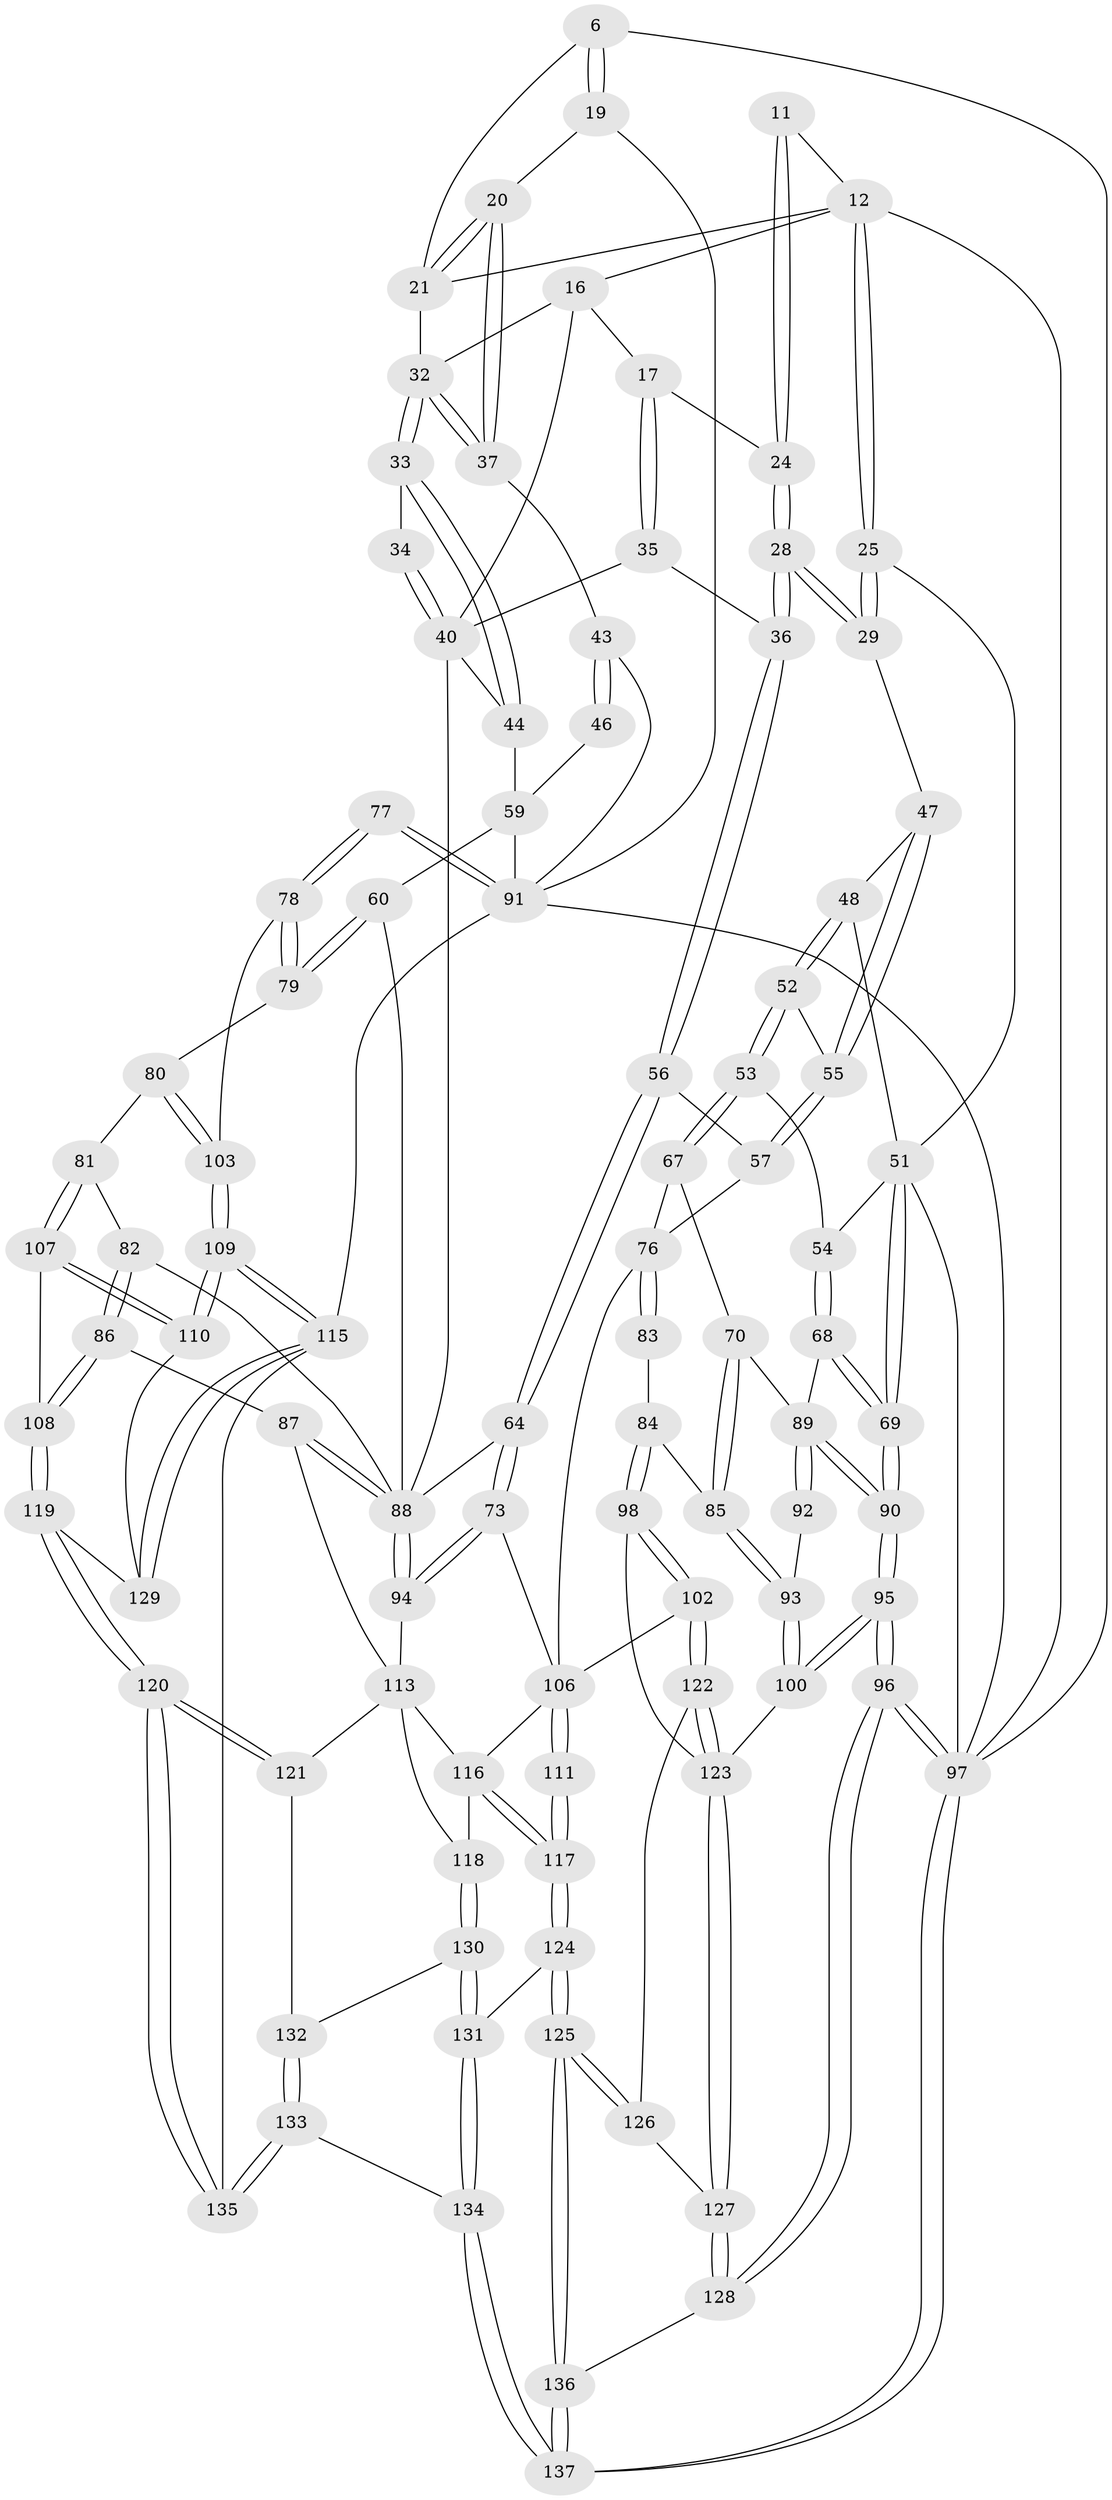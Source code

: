 // original degree distribution, {3: 0.014598540145985401, 6: 0.2116788321167883, 4: 0.23357664233576642, 5: 0.5401459854014599}
// Generated by graph-tools (version 1.1) at 2025/06/03/04/25 22:06:51]
// undirected, 95 vertices, 232 edges
graph export_dot {
graph [start="1"]
  node [color=gray90,style=filled];
  6 [pos="+0.9110119003120316+0.07519815970086427"];
  11 [pos="+0.3544888099561034+0.10277459738192456",super="+10"];
  12 [pos="+0.21275457407763537+0",super="+4+9"];
  16 [pos="+0.5531010749772153+0.18994969874243978",super="+15"];
  17 [pos="+0.5035377628512396+0.20753547709814904"];
  19 [pos="+0.9978559013537626+0.15259495189098826"];
  20 [pos="+0.9751893872070051+0.17203140128583544"];
  21 [pos="+0.8302324130098663+0.14465559614680404",super="+7+8"];
  24 [pos="+0.3770902804691772+0.18537948045904942",super="+18"];
  25 [pos="+0.1767566854614218+0.11472606552552247"];
  28 [pos="+0.35852666713821274+0.30548741802886326"];
  29 [pos="+0.3254893279962121+0.2989479446299784"];
  32 [pos="+0.8374379176027694+0.2539817501766227",super="+23+13"];
  33 [pos="+0.8331189144273383+0.2690960993243105"];
  34 [pos="+0.7072993630063767+0.261190865698198"];
  35 [pos="+0.4091189928624701+0.3208656436804786"];
  36 [pos="+0.3822349803962379+0.3216694976774489"];
  37 [pos="+0.9702016410849025+0.17719462141987688"];
  40 [pos="+0.643863313082096+0.35883215394388984",super="+39+30"];
  43 [pos="+0.9636140828690912+0.24354879373737395",super="+42"];
  44 [pos="+0.8437638434338695+0.3504359049008829"];
  46 [pos="+0.9078215519105975+0.3699696328251505"];
  47 [pos="+0.2583003584128042+0.33098952513999236"];
  48 [pos="+0.10875441163650222+0.291558443533602"];
  51 [pos="+0+0.4003762495053734",super="+27+49"];
  52 [pos="+0.12336964043691322+0.4328855451302354"];
  53 [pos="+0.10827721473791121+0.4566749232539622"];
  54 [pos="+0.08657073906942721+0.45720716224245816",super="+50"];
  55 [pos="+0.21711617935746189+0.38697848714238964"];
  56 [pos="+0.34516940915667105+0.5118878061841499"];
  57 [pos="+0.2656847924346261+0.5193387245595655"];
  59 [pos="+0.859514706784304+0.44326266458534413",super="+45"];
  60 [pos="+0.832090304065539+0.4994109161187354"];
  64 [pos="+0.3894538200000348+0.5651132258290453"];
  67 [pos="+0.16392599209921782+0.5309784690452114"];
  68 [pos="+0.04084402692826171+0.5203150460597078"];
  69 [pos="+0+0.5685087521378904"];
  70 [pos="+0.0917342982327482+0.5891981755351996"];
  73 [pos="+0.3826783107326503+0.6042568751606563"];
  76 [pos="+0.24309159254646365+0.6833898450823601",super="+65+66"];
  77 [pos="+1+0.6234992389847536"];
  78 [pos="+1+0.6342185322337165"];
  79 [pos="+0.8397077340465715+0.5157477216102274"];
  80 [pos="+0.8302547376788719+0.6317384435239157"];
  81 [pos="+0.7719899979125793+0.6723854659990622"];
  82 [pos="+0.7139346192877667+0.6344690962749275"];
  83 [pos="+0.1357802860397404+0.6541443592355923"];
  84 [pos="+0.12814173220889055+0.6573880935325698"];
  85 [pos="+0.11385557975353784+0.6531773627643074"];
  86 [pos="+0.588896028405789+0.7252597540012058"];
  87 [pos="+0.5852119669069287+0.7236466948474318"];
  88 [pos="+0.5733452858128264+0.707390225850379",super="+63+62+61"];
  89 [pos="+0+0.6091989854096022",super="+72+71"];
  90 [pos="+0+0.616484980212049"];
  91 [pos="+1+1",super="+22+58"];
  92 [pos="+0.05111895176889357+0.6511337790736191"];
  93 [pos="+0.05842584159664773+0.6715103355043829"];
  94 [pos="+0.45588388084835413+0.7015050216659352"];
  95 [pos="+0+0.8447557337901274"];
  96 [pos="+0+1"];
  97 [pos="+0+1",super="+2"];
  98 [pos="+0.13281650298647854+0.7687834183642145"];
  100 [pos="+0.016012661809790243+0.7651459083342426"];
  102 [pos="+0.1703914796513075+0.7809059477202267"];
  103 [pos="+0.9231931835920867+0.7036964024630755"];
  106 [pos="+0.3554796120019011+0.7282830704999628",super="+75+101"];
  107 [pos="+0.7562117089742771+0.782087848354404"];
  108 [pos="+0.6552006171620584+0.7852948857384194"];
  109 [pos="+0.8574356135534837+0.8490931029222447"];
  110 [pos="+0.8147438692809822+0.8242073695542386"];
  111 [pos="+0.2507053916125189+0.801122270468381"];
  113 [pos="+0.4825338822327638+0.830344919031518",super="+112+104"];
  115 [pos="+0.969766251959316+1",super="+114"];
  116 [pos="+0.37395864761609965+0.8101803306996906",super="+105"];
  117 [pos="+0.280691323717676+0.8403218202857944"];
  118 [pos="+0.41603855459284067+0.8420572255470591"];
  119 [pos="+0.625803555802176+0.9076159368998883"];
  120 [pos="+0.5784633965791656+0.9466279633033746"];
  121 [pos="+0.5147196726825988+0.8851542600230925"];
  122 [pos="+0.1696764813910495+0.7836442898840801"];
  123 [pos="+0.11139308864962297+0.9112774082994672",super="+99"];
  124 [pos="+0.2796822172835831+0.9051901769683248"];
  125 [pos="+0.2682115097191403+0.9160949002238891"];
  126 [pos="+0.1806220123922488+0.8952194559930408"];
  127 [pos="+0.11084778221085097+0.9193052940592049"];
  128 [pos="+0.10988352925261743+0.9212257786930272"];
  129 [pos="+0.6654103309044324+0.9202781017846948"];
  130 [pos="+0.4020770937964849+0.9124842614877351"];
  131 [pos="+0.3127745226808524+0.920570979836091"];
  132 [pos="+0.4216539418019163+0.9337037722840873"];
  133 [pos="+0.4846595114592185+1"];
  134 [pos="+0.47582797380207464+1"];
  135 [pos="+0.518918349556027+1"];
  136 [pos="+0.22437077735792618+0.9986195114117612"];
  137 [pos="+0.2120867605728235+1"];
  6 -- 19;
  6 -- 19;
  6 -- 97;
  6 -- 21;
  11 -- 12 [weight=2];
  11 -- 24 [weight=2];
  11 -- 24;
  12 -- 25;
  12 -- 25;
  12 -- 97;
  12 -- 21;
  12 -- 16;
  16 -- 17;
  16 -- 40 [weight=2];
  16 -- 32;
  17 -- 35;
  17 -- 35;
  17 -- 24;
  19 -- 20;
  19 -- 91;
  20 -- 21;
  20 -- 21;
  20 -- 37;
  20 -- 37;
  21 -- 32 [weight=2];
  24 -- 28;
  24 -- 28;
  25 -- 29;
  25 -- 29;
  25 -- 51;
  28 -- 29;
  28 -- 29;
  28 -- 36;
  28 -- 36;
  29 -- 47;
  32 -- 33;
  32 -- 33;
  32 -- 37;
  32 -- 37;
  33 -- 34;
  33 -- 44;
  33 -- 44;
  34 -- 40 [weight=2];
  34 -- 40;
  35 -- 36;
  35 -- 40;
  36 -- 56;
  36 -- 56;
  37 -- 43;
  40 -- 44;
  40 -- 88;
  43 -- 46 [weight=2];
  43 -- 46;
  43 -- 91;
  44 -- 59;
  46 -- 59;
  47 -- 48;
  47 -- 55;
  47 -- 55;
  48 -- 52;
  48 -- 52;
  48 -- 51;
  51 -- 69;
  51 -- 69;
  51 -- 54 [weight=2];
  51 -- 97;
  52 -- 53;
  52 -- 53;
  52 -- 55;
  53 -- 54;
  53 -- 67;
  53 -- 67;
  54 -- 68;
  54 -- 68;
  55 -- 57;
  55 -- 57;
  56 -- 57;
  56 -- 64;
  56 -- 64;
  57 -- 76;
  59 -- 60;
  59 -- 91;
  60 -- 79;
  60 -- 79;
  60 -- 88;
  64 -- 73;
  64 -- 73;
  64 -- 88;
  67 -- 70;
  67 -- 76;
  68 -- 69;
  68 -- 69;
  68 -- 89;
  69 -- 90;
  69 -- 90;
  70 -- 85;
  70 -- 85;
  70 -- 89;
  73 -- 94;
  73 -- 94;
  73 -- 106;
  76 -- 83 [weight=2];
  76 -- 83;
  76 -- 106;
  77 -- 78;
  77 -- 78;
  77 -- 91 [weight=2];
  77 -- 91;
  78 -- 79;
  78 -- 79;
  78 -- 103;
  79 -- 80;
  80 -- 81;
  80 -- 103;
  80 -- 103;
  81 -- 82;
  81 -- 107;
  81 -- 107;
  82 -- 86;
  82 -- 86;
  82 -- 88;
  83 -- 84;
  84 -- 85;
  84 -- 98;
  84 -- 98;
  85 -- 93;
  85 -- 93;
  86 -- 87;
  86 -- 108;
  86 -- 108;
  87 -- 88;
  87 -- 88;
  87 -- 113;
  88 -- 94;
  88 -- 94;
  89 -- 90;
  89 -- 90;
  89 -- 92 [weight=2];
  89 -- 92;
  90 -- 95;
  90 -- 95;
  91 -- 97 [weight=2];
  91 -- 115;
  92 -- 93;
  93 -- 100;
  93 -- 100;
  94 -- 113;
  95 -- 96;
  95 -- 96;
  95 -- 100;
  95 -- 100;
  96 -- 97;
  96 -- 97;
  96 -- 128;
  96 -- 128;
  97 -- 137;
  97 -- 137;
  98 -- 102;
  98 -- 102;
  98 -- 123;
  100 -- 123;
  102 -- 122;
  102 -- 122;
  102 -- 106;
  103 -- 109;
  103 -- 109;
  106 -- 111 [weight=2];
  106 -- 111;
  106 -- 116;
  107 -- 108;
  107 -- 110;
  107 -- 110;
  108 -- 119;
  108 -- 119;
  109 -- 110;
  109 -- 110;
  109 -- 115;
  109 -- 115;
  110 -- 129;
  111 -- 117;
  111 -- 117;
  113 -- 118;
  113 -- 121;
  113 -- 116;
  115 -- 129;
  115 -- 129;
  115 -- 135;
  116 -- 117;
  116 -- 117;
  116 -- 118;
  117 -- 124;
  117 -- 124;
  118 -- 130;
  118 -- 130;
  119 -- 120;
  119 -- 120;
  119 -- 129;
  120 -- 121;
  120 -- 121;
  120 -- 135;
  120 -- 135;
  121 -- 132;
  122 -- 123;
  122 -- 123;
  122 -- 126;
  123 -- 127;
  123 -- 127;
  124 -- 125;
  124 -- 125;
  124 -- 131;
  125 -- 126;
  125 -- 126;
  125 -- 136;
  125 -- 136;
  126 -- 127;
  127 -- 128;
  127 -- 128;
  128 -- 136;
  130 -- 131;
  130 -- 131;
  130 -- 132;
  131 -- 134;
  131 -- 134;
  132 -- 133;
  132 -- 133;
  133 -- 134;
  133 -- 135;
  133 -- 135;
  134 -- 137;
  134 -- 137;
  136 -- 137;
  136 -- 137;
}
